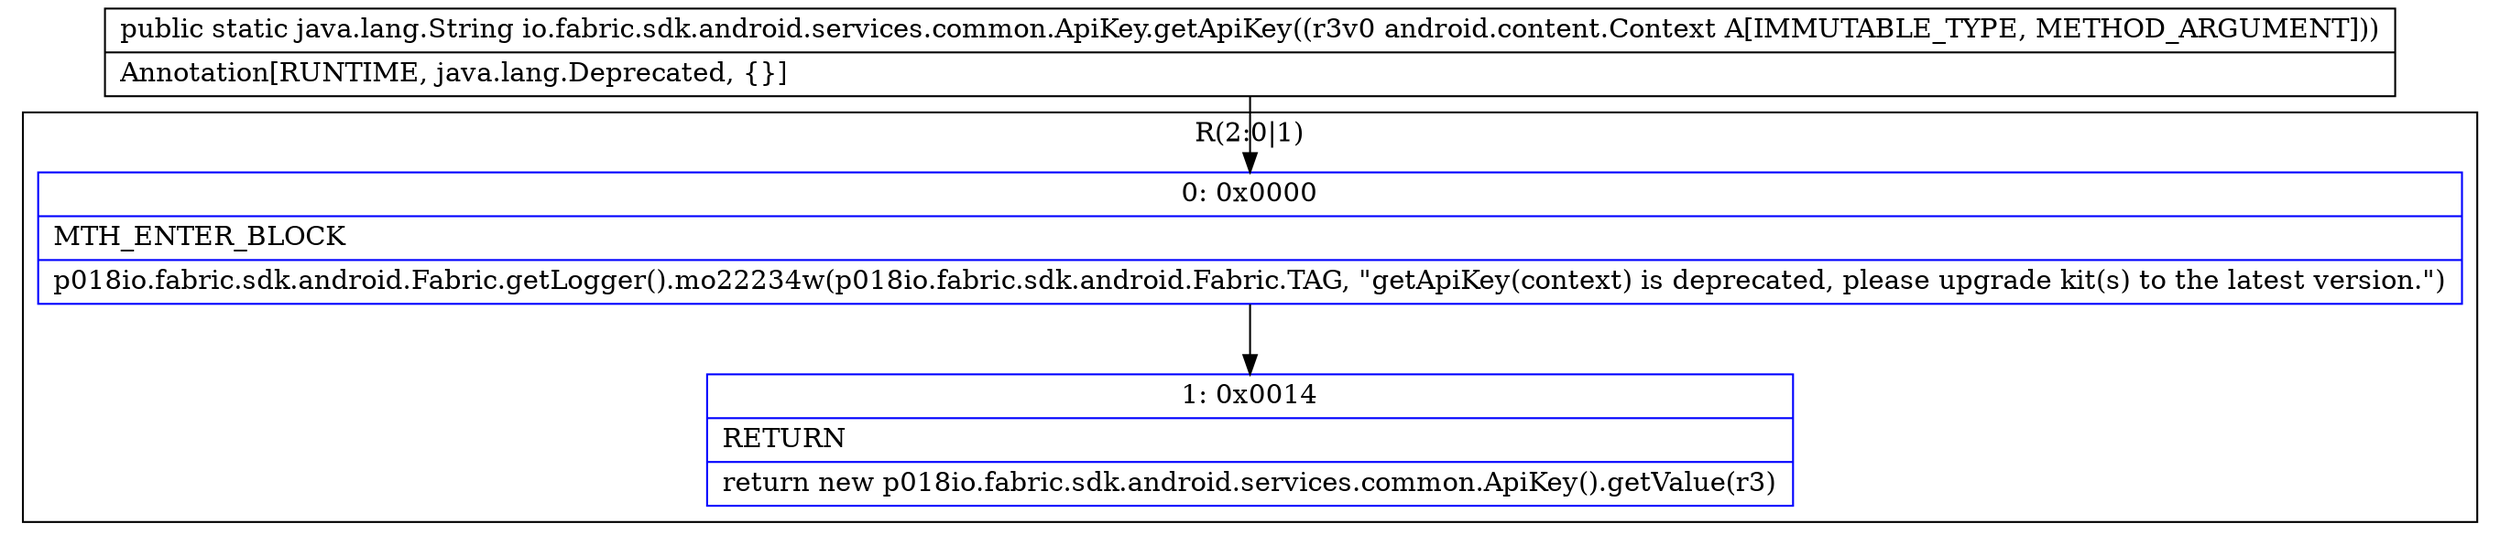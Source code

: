 digraph "CFG forio.fabric.sdk.android.services.common.ApiKey.getApiKey(Landroid\/content\/Context;)Ljava\/lang\/String;" {
subgraph cluster_Region_3437633 {
label = "R(2:0|1)";
node [shape=record,color=blue];
Node_0 [shape=record,label="{0\:\ 0x0000|MTH_ENTER_BLOCK\l|p018io.fabric.sdk.android.Fabric.getLogger().mo22234w(p018io.fabric.sdk.android.Fabric.TAG, \"getApiKey(context) is deprecated, please upgrade kit(s) to the latest version.\")\l}"];
Node_1 [shape=record,label="{1\:\ 0x0014|RETURN\l|return new p018io.fabric.sdk.android.services.common.ApiKey().getValue(r3)\l}"];
}
MethodNode[shape=record,label="{public static java.lang.String io.fabric.sdk.android.services.common.ApiKey.getApiKey((r3v0 android.content.Context A[IMMUTABLE_TYPE, METHOD_ARGUMENT]))  | Annotation[RUNTIME, java.lang.Deprecated, \{\}]\l}"];
MethodNode -> Node_0;
Node_0 -> Node_1;
}

